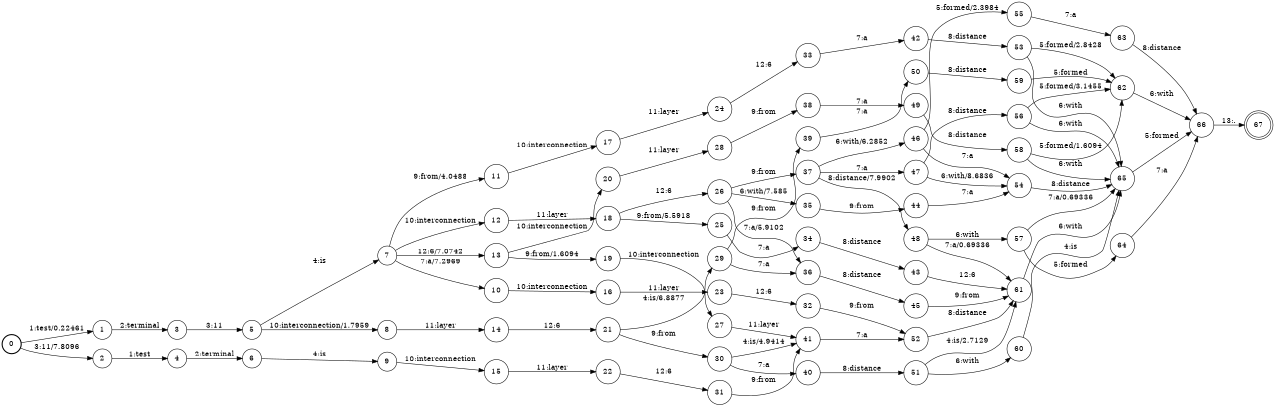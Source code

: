 digraph FST {
rankdir = LR;
size = "8.5,11";
label = "";
center = 1;
orientation = Portrait;
ranksep = "0.4";
nodesep = "0.25";
0 [label = "0", shape = circle, style = bold, fontsize = 14]
	0 -> 1 [label = "1:test/0.22461", fontsize = 14];
	0 -> 2 [label = "3:11/7.8096", fontsize = 14];
1 [label = "1", shape = circle, style = solid, fontsize = 14]
	1 -> 3 [label = "2:terminal", fontsize = 14];
2 [label = "2", shape = circle, style = solid, fontsize = 14]
	2 -> 4 [label = "1:test", fontsize = 14];
3 [label = "3", shape = circle, style = solid, fontsize = 14]
	3 -> 5 [label = "3:11", fontsize = 14];
4 [label = "4", shape = circle, style = solid, fontsize = 14]
	4 -> 6 [label = "2:terminal", fontsize = 14];
5 [label = "5", shape = circle, style = solid, fontsize = 14]
	5 -> 7 [label = "4:is", fontsize = 14];
	5 -> 8 [label = "10:interconnection/1.7959", fontsize = 14];
6 [label = "6", shape = circle, style = solid, fontsize = 14]
	6 -> 9 [label = "4:is", fontsize = 14];
7 [label = "7", shape = circle, style = solid, fontsize = 14]
	7 -> 10 [label = "7:a/7.2969", fontsize = 14];
	7 -> 11 [label = "9:from/4.0488", fontsize = 14];
	7 -> 12 [label = "10:interconnection", fontsize = 14];
	7 -> 13 [label = "12:6/7.0742", fontsize = 14];
8 [label = "8", shape = circle, style = solid, fontsize = 14]
	8 -> 14 [label = "11:layer", fontsize = 14];
9 [label = "9", shape = circle, style = solid, fontsize = 14]
	9 -> 15 [label = "10:interconnection", fontsize = 14];
10 [label = "10", shape = circle, style = solid, fontsize = 14]
	10 -> 16 [label = "10:interconnection", fontsize = 14];
11 [label = "11", shape = circle, style = solid, fontsize = 14]
	11 -> 17 [label = "10:interconnection", fontsize = 14];
12 [label = "12", shape = circle, style = solid, fontsize = 14]
	12 -> 18 [label = "11:layer", fontsize = 14];
13 [label = "13", shape = circle, style = solid, fontsize = 14]
	13 -> 19 [label = "9:from/1.6094", fontsize = 14];
	13 -> 20 [label = "10:interconnection", fontsize = 14];
14 [label = "14", shape = circle, style = solid, fontsize = 14]
	14 -> 21 [label = "12:6", fontsize = 14];
15 [label = "15", shape = circle, style = solid, fontsize = 14]
	15 -> 22 [label = "11:layer", fontsize = 14];
16 [label = "16", shape = circle, style = solid, fontsize = 14]
	16 -> 23 [label = "11:layer", fontsize = 14];
17 [label = "17", shape = circle, style = solid, fontsize = 14]
	17 -> 24 [label = "11:layer", fontsize = 14];
18 [label = "18", shape = circle, style = solid, fontsize = 14]
	18 -> 25 [label = "9:from/5.5918", fontsize = 14];
	18 -> 26 [label = "12:6", fontsize = 14];
19 [label = "19", shape = circle, style = solid, fontsize = 14]
	19 -> 27 [label = "10:interconnection", fontsize = 14];
20 [label = "20", shape = circle, style = solid, fontsize = 14]
	20 -> 28 [label = "11:layer", fontsize = 14];
21 [label = "21", shape = circle, style = solid, fontsize = 14]
	21 -> 29 [label = "4:is/6.8877", fontsize = 14];
	21 -> 30 [label = "9:from", fontsize = 14];
22 [label = "22", shape = circle, style = solid, fontsize = 14]
	22 -> 31 [label = "12:6", fontsize = 14];
23 [label = "23", shape = circle, style = solid, fontsize = 14]
	23 -> 32 [label = "12:6", fontsize = 14];
24 [label = "24", shape = circle, style = solid, fontsize = 14]
	24 -> 33 [label = "12:6", fontsize = 14];
25 [label = "25", shape = circle, style = solid, fontsize = 14]
	25 -> 34 [label = "7:a", fontsize = 14];
26 [label = "26", shape = circle, style = solid, fontsize = 14]
	26 -> 35 [label = "6:with/7.585", fontsize = 14];
	26 -> 36 [label = "7:a/5.9102", fontsize = 14];
	26 -> 37 [label = "9:from", fontsize = 14];
27 [label = "27", shape = circle, style = solid, fontsize = 14]
	27 -> 41 [label = "11:layer", fontsize = 14];
28 [label = "28", shape = circle, style = solid, fontsize = 14]
	28 -> 38 [label = "9:from", fontsize = 14];
29 [label = "29", shape = circle, style = solid, fontsize = 14]
	29 -> 36 [label = "7:a", fontsize = 14];
	29 -> 39 [label = "9:from", fontsize = 14];
30 [label = "30", shape = circle, style = solid, fontsize = 14]
	30 -> 41 [label = "4:is/4.9414", fontsize = 14];
	30 -> 40 [label = "7:a", fontsize = 14];
31 [label = "31", shape = circle, style = solid, fontsize = 14]
	31 -> 41 [label = "9:from", fontsize = 14];
32 [label = "32", shape = circle, style = solid, fontsize = 14]
	32 -> 52 [label = "9:from", fontsize = 14];
33 [label = "33", shape = circle, style = solid, fontsize = 14]
	33 -> 42 [label = "7:a", fontsize = 14];
34 [label = "34", shape = circle, style = solid, fontsize = 14]
	34 -> 43 [label = "8:distance", fontsize = 14];
35 [label = "35", shape = circle, style = solid, fontsize = 14]
	35 -> 44 [label = "9:from", fontsize = 14];
36 [label = "36", shape = circle, style = solid, fontsize = 14]
	36 -> 45 [label = "8:distance", fontsize = 14];
37 [label = "37", shape = circle, style = solid, fontsize = 14]
	37 -> 46 [label = "6:with/6.2852", fontsize = 14];
	37 -> 47 [label = "7:a", fontsize = 14];
	37 -> 48 [label = "8:distance/7.9902", fontsize = 14];
38 [label = "38", shape = circle, style = solid, fontsize = 14]
	38 -> 49 [label = "7:a", fontsize = 14];
39 [label = "39", shape = circle, style = solid, fontsize = 14]
	39 -> 50 [label = "7:a", fontsize = 14];
40 [label = "40", shape = circle, style = solid, fontsize = 14]
	40 -> 51 [label = "8:distance", fontsize = 14];
41 [label = "41", shape = circle, style = solid, fontsize = 14]
	41 -> 52 [label = "7:a", fontsize = 14];
42 [label = "42", shape = circle, style = solid, fontsize = 14]
	42 -> 53 [label = "8:distance", fontsize = 14];
43 [label = "43", shape = circle, style = solid, fontsize = 14]
	43 -> 61 [label = "12:6", fontsize = 14];
44 [label = "44", shape = circle, style = solid, fontsize = 14]
	44 -> 54 [label = "7:a", fontsize = 14];
45 [label = "45", shape = circle, style = solid, fontsize = 14]
	45 -> 61 [label = "9:from", fontsize = 14];
46 [label = "46", shape = circle, style = solid, fontsize = 14]
	46 -> 55 [label = "5:formed/2.3984", fontsize = 14];
	46 -> 54 [label = "7:a", fontsize = 14];
47 [label = "47", shape = circle, style = solid, fontsize = 14]
	47 -> 54 [label = "6:with/8.6836", fontsize = 14];
	47 -> 56 [label = "8:distance", fontsize = 14];
48 [label = "48", shape = circle, style = solid, fontsize = 14]
	48 -> 57 [label = "6:with", fontsize = 14];
	48 -> 61 [label = "7:a/0.69336", fontsize = 14];
49 [label = "49", shape = circle, style = solid, fontsize = 14]
	49 -> 58 [label = "8:distance", fontsize = 14];
50 [label = "50", shape = circle, style = solid, fontsize = 14]
	50 -> 59 [label = "8:distance", fontsize = 14];
51 [label = "51", shape = circle, style = solid, fontsize = 14]
	51 -> 61 [label = "4:is/2.7129", fontsize = 14];
	51 -> 60 [label = "6:with", fontsize = 14];
52 [label = "52", shape = circle, style = solid, fontsize = 14]
	52 -> 61 [label = "8:distance", fontsize = 14];
53 [label = "53", shape = circle, style = solid, fontsize = 14]
	53 -> 62 [label = "5:formed/2.8428", fontsize = 14];
	53 -> 65 [label = "6:with", fontsize = 14];
54 [label = "54", shape = circle, style = solid, fontsize = 14]
	54 -> 65 [label = "8:distance", fontsize = 14];
55 [label = "55", shape = circle, style = solid, fontsize = 14]
	55 -> 63 [label = "7:a", fontsize = 14];
56 [label = "56", shape = circle, style = solid, fontsize = 14]
	56 -> 62 [label = "5:formed/3.1455", fontsize = 14];
	56 -> 65 [label = "6:with", fontsize = 14];
57 [label = "57", shape = circle, style = solid, fontsize = 14]
	57 -> 64 [label = "5:formed", fontsize = 14];
	57 -> 65 [label = "7:a/0.69336", fontsize = 14];
58 [label = "58", shape = circle, style = solid, fontsize = 14]
	58 -> 62 [label = "5:formed/1.6094", fontsize = 14];
	58 -> 65 [label = "6:with", fontsize = 14];
59 [label = "59", shape = circle, style = solid, fontsize = 14]
	59 -> 62 [label = "5:formed", fontsize = 14];
60 [label = "60", shape = circle, style = solid, fontsize = 14]
	60 -> 65 [label = "4:is", fontsize = 14];
61 [label = "61", shape = circle, style = solid, fontsize = 14]
	61 -> 65 [label = "6:with", fontsize = 14];
62 [label = "62", shape = circle, style = solid, fontsize = 14]
	62 -> 66 [label = "6:with", fontsize = 14];
63 [label = "63", shape = circle, style = solid, fontsize = 14]
	63 -> 66 [label = "8:distance", fontsize = 14];
64 [label = "64", shape = circle, style = solid, fontsize = 14]
	64 -> 66 [label = "7:a", fontsize = 14];
65 [label = "65", shape = circle, style = solid, fontsize = 14]
	65 -> 66 [label = "5:formed", fontsize = 14];
66 [label = "66", shape = circle, style = solid, fontsize = 14]
	66 -> 67 [label = "13:.", fontsize = 14];
67 [label = "67", shape = doublecircle, style = solid, fontsize = 14]
}
